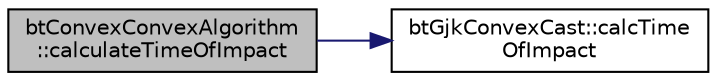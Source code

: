 digraph "btConvexConvexAlgorithm::calculateTimeOfImpact"
{
  edge [fontname="Helvetica",fontsize="10",labelfontname="Helvetica",labelfontsize="10"];
  node [fontname="Helvetica",fontsize="10",shape=record];
  rankdir="LR";
  Node1 [label="btConvexConvexAlgorithm\l::calculateTimeOfImpact",height=0.2,width=0.4,color="black", fillcolor="grey75", style="filled", fontcolor="black"];
  Node1 -> Node2 [color="midnightblue",fontsize="10",style="solid",fontname="Helvetica"];
  Node2 [label="btGjkConvexCast::calcTime\lOfImpact",height=0.2,width=0.4,color="black", fillcolor="white", style="filled",URL="$classbt_gjk_convex_cast.html#a814009e1ebc582495689f365a42ce2c1",tooltip="cast a convex against another convex object "];
}
